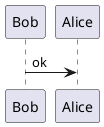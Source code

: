 {
  "sha1": "kv5i1oinipj9yp2vh3es4dd02ko4uu7",
  "insertion": {
    "when": "2024-06-03T18:59:33.392Z",
    "user": "plantuml@gmail.com"
  }
}
@startuml
skinparam topurl http://www.google.com

participant Bob [[/search]]
participant Alice [[http://www.sf.net{This is alice}]]
Bob -> Alice : ok

@enduml
